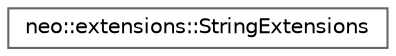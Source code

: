 digraph "Graphical Class Hierarchy"
{
 // LATEX_PDF_SIZE
  bgcolor="transparent";
  edge [fontname=Helvetica,fontsize=10,labelfontname=Helvetica,labelfontsize=10];
  node [fontname=Helvetica,fontsize=10,shape=box,height=0.2,width=0.4];
  rankdir="LR";
  Node0 [id="Node000000",label="neo::extensions::StringExtensions",height=0.2,width=0.4,color="grey40", fillcolor="white", style="filled",URL="$classneo_1_1extensions_1_1_string_extensions.html",tooltip="Extension methods for strings."];
}
